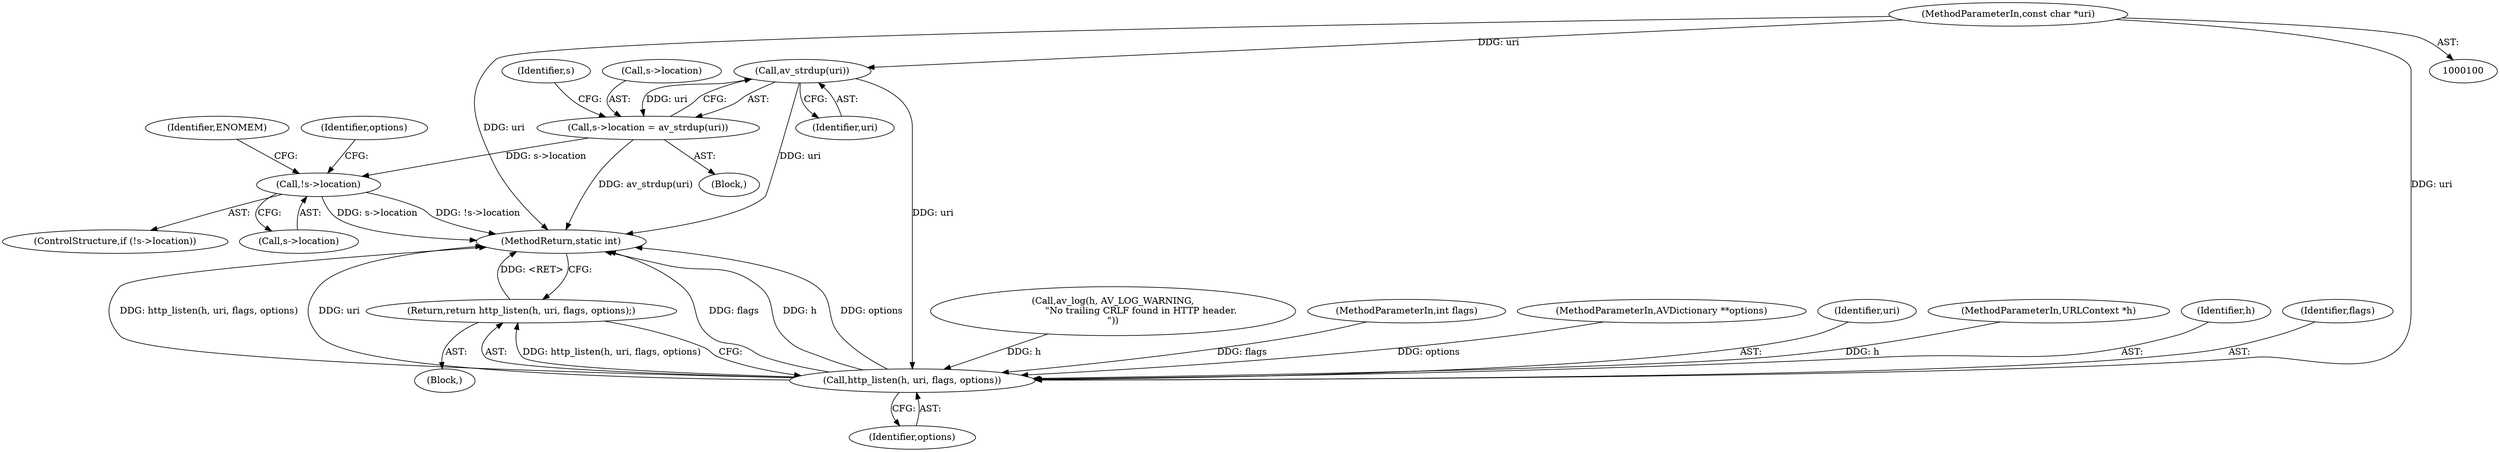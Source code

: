 digraph "0_FFmpeg_2a05c8f813de6f2278827734bf8102291e7484aa_1@pointer" {
"1000102" [label="(MethodParameterIn,const char *uri)"];
"1000139" [label="(Call,av_strdup(uri))"];
"1000135" [label="(Call,s->location = av_strdup(uri))"];
"1000142" [label="(Call,!s->location)"];
"1000237" [label="(Call,http_listen(h, uri, flags, options))"];
"1000236" [label="(Return,return http_listen(h, uri, flags, options);)"];
"1000150" [label="(Identifier,options)"];
"1000236" [label="(Return,return http_listen(h, uri, flags, options);)"];
"1000143" [label="(Call,s->location)"];
"1000186" [label="(Call,av_log(h, AV_LOG_WARNING,\n                   \"No trailing CRLF found in HTTP header.\n\"))"];
"1000141" [label="(ControlStructure,if (!s->location))"];
"1000142" [label="(Call,!s->location)"];
"1000105" [label="(Block,)"];
"1000136" [label="(Call,s->location)"];
"1000139" [label="(Call,av_strdup(uri))"];
"1000235" [label="(Block,)"];
"1000140" [label="(Identifier,uri)"];
"1000144" [label="(Identifier,s)"];
"1000241" [label="(Identifier,options)"];
"1000102" [label="(MethodParameterIn,const char *uri)"];
"1000103" [label="(MethodParameterIn,int flags)"];
"1000258" [label="(MethodReturn,static int)"];
"1000135" [label="(Call,s->location = av_strdup(uri))"];
"1000104" [label="(MethodParameterIn,AVDictionary **options)"];
"1000239" [label="(Identifier,uri)"];
"1000101" [label="(MethodParameterIn,URLContext *h)"];
"1000238" [label="(Identifier,h)"];
"1000237" [label="(Call,http_listen(h, uri, flags, options))"];
"1000240" [label="(Identifier,flags)"];
"1000148" [label="(Identifier,ENOMEM)"];
"1000102" -> "1000100"  [label="AST: "];
"1000102" -> "1000258"  [label="DDG: uri"];
"1000102" -> "1000139"  [label="DDG: uri"];
"1000102" -> "1000237"  [label="DDG: uri"];
"1000139" -> "1000135"  [label="AST: "];
"1000139" -> "1000140"  [label="CFG: "];
"1000140" -> "1000139"  [label="AST: "];
"1000135" -> "1000139"  [label="CFG: "];
"1000139" -> "1000258"  [label="DDG: uri"];
"1000139" -> "1000135"  [label="DDG: uri"];
"1000139" -> "1000237"  [label="DDG: uri"];
"1000135" -> "1000105"  [label="AST: "];
"1000136" -> "1000135"  [label="AST: "];
"1000144" -> "1000135"  [label="CFG: "];
"1000135" -> "1000258"  [label="DDG: av_strdup(uri)"];
"1000135" -> "1000142"  [label="DDG: s->location"];
"1000142" -> "1000141"  [label="AST: "];
"1000142" -> "1000143"  [label="CFG: "];
"1000143" -> "1000142"  [label="AST: "];
"1000148" -> "1000142"  [label="CFG: "];
"1000150" -> "1000142"  [label="CFG: "];
"1000142" -> "1000258"  [label="DDG: !s->location"];
"1000142" -> "1000258"  [label="DDG: s->location"];
"1000237" -> "1000236"  [label="AST: "];
"1000237" -> "1000241"  [label="CFG: "];
"1000238" -> "1000237"  [label="AST: "];
"1000239" -> "1000237"  [label="AST: "];
"1000240" -> "1000237"  [label="AST: "];
"1000241" -> "1000237"  [label="AST: "];
"1000236" -> "1000237"  [label="CFG: "];
"1000237" -> "1000258"  [label="DDG: http_listen(h, uri, flags, options)"];
"1000237" -> "1000258"  [label="DDG: uri"];
"1000237" -> "1000258"  [label="DDG: flags"];
"1000237" -> "1000258"  [label="DDG: h"];
"1000237" -> "1000258"  [label="DDG: options"];
"1000237" -> "1000236"  [label="DDG: http_listen(h, uri, flags, options)"];
"1000186" -> "1000237"  [label="DDG: h"];
"1000101" -> "1000237"  [label="DDG: h"];
"1000103" -> "1000237"  [label="DDG: flags"];
"1000104" -> "1000237"  [label="DDG: options"];
"1000236" -> "1000235"  [label="AST: "];
"1000258" -> "1000236"  [label="CFG: "];
"1000236" -> "1000258"  [label="DDG: <RET>"];
}
